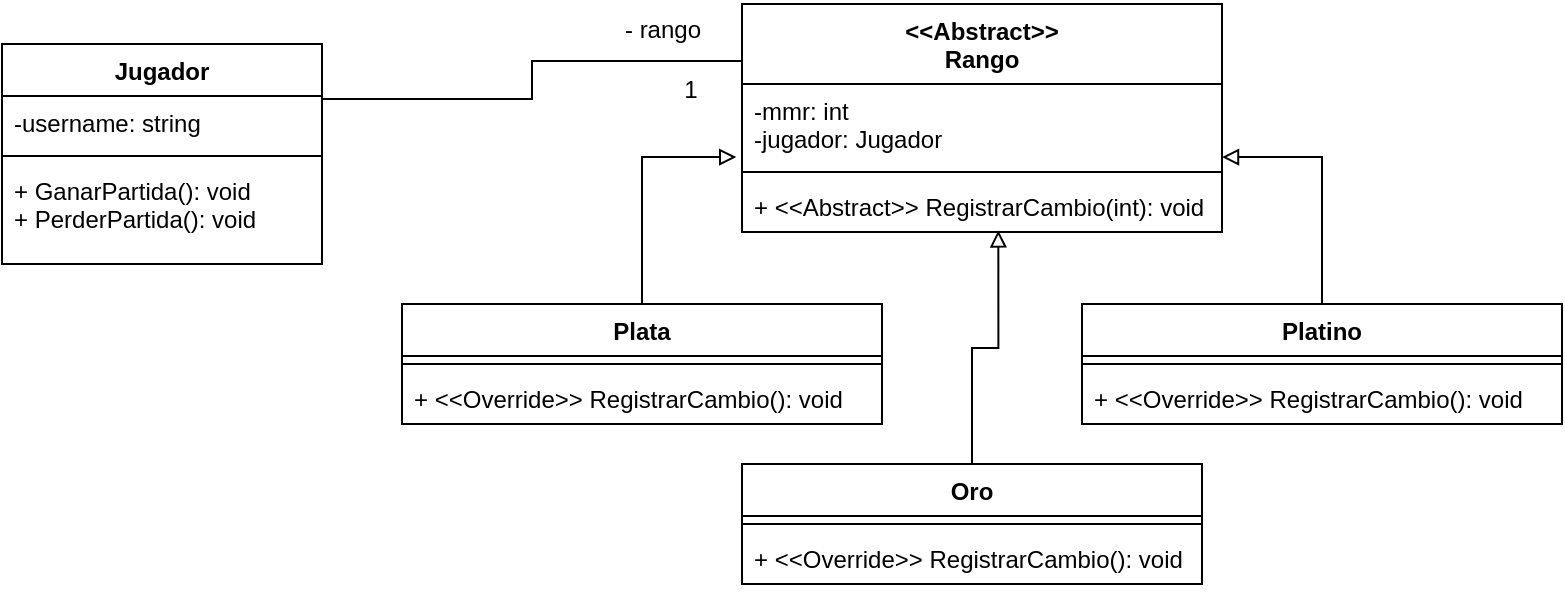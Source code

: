 <mxfile version="24.7.14">
  <diagram name="Página-1" id="6OkhViUwXYsMdIaesQhy">
    <mxGraphModel dx="969" dy="530" grid="1" gridSize="10" guides="1" tooltips="1" connect="1" arrows="1" fold="1" page="1" pageScale="1" pageWidth="827" pageHeight="1169" math="0" shadow="0">
      <root>
        <mxCell id="0" />
        <mxCell id="1" parent="0" />
        <mxCell id="9savWCH2HZjStE2X0XIJ-22" style="edgeStyle=orthogonalEdgeStyle;rounded=0;orthogonalLoop=1;jettySize=auto;html=1;exitX=1;exitY=0.25;exitDx=0;exitDy=0;entryX=0;entryY=0.25;entryDx=0;entryDy=0;endArrow=none;endFill=0;" edge="1" parent="1" source="9savWCH2HZjStE2X0XIJ-1" target="9savWCH2HZjStE2X0XIJ-5">
          <mxGeometry relative="1" as="geometry" />
        </mxCell>
        <mxCell id="9savWCH2HZjStE2X0XIJ-1" value="Jugador" style="swimlane;fontStyle=1;align=center;verticalAlign=top;childLayout=stackLayout;horizontal=1;startSize=26;horizontalStack=0;resizeParent=1;resizeParentMax=0;resizeLast=0;collapsible=1;marginBottom=0;whiteSpace=wrap;html=1;" vertex="1" parent="1">
          <mxGeometry x="70" y="150" width="160" height="110" as="geometry" />
        </mxCell>
        <mxCell id="9savWCH2HZjStE2X0XIJ-2" value="-username: string" style="text;strokeColor=none;fillColor=none;align=left;verticalAlign=top;spacingLeft=4;spacingRight=4;overflow=hidden;rotatable=0;points=[[0,0.5],[1,0.5]];portConstraint=eastwest;whiteSpace=wrap;html=1;" vertex="1" parent="9savWCH2HZjStE2X0XIJ-1">
          <mxGeometry y="26" width="160" height="26" as="geometry" />
        </mxCell>
        <mxCell id="9savWCH2HZjStE2X0XIJ-3" value="" style="line;strokeWidth=1;fillColor=none;align=left;verticalAlign=middle;spacingTop=-1;spacingLeft=3;spacingRight=3;rotatable=0;labelPosition=right;points=[];portConstraint=eastwest;strokeColor=inherit;" vertex="1" parent="9savWCH2HZjStE2X0XIJ-1">
          <mxGeometry y="52" width="160" height="8" as="geometry" />
        </mxCell>
        <mxCell id="9savWCH2HZjStE2X0XIJ-4" value="+ GanarPartida(): void&lt;div&gt;+ PerderPartida(): void&lt;br&gt;&lt;/div&gt;" style="text;strokeColor=none;fillColor=none;align=left;verticalAlign=top;spacingLeft=4;spacingRight=4;overflow=hidden;rotatable=0;points=[[0,0.5],[1,0.5]];portConstraint=eastwest;whiteSpace=wrap;html=1;" vertex="1" parent="9savWCH2HZjStE2X0XIJ-1">
          <mxGeometry y="60" width="160" height="50" as="geometry" />
        </mxCell>
        <mxCell id="9savWCH2HZjStE2X0XIJ-5" value="&lt;div&gt;&amp;lt;&amp;lt;Abstract&amp;gt;&amp;gt;&lt;/div&gt;Rango" style="swimlane;fontStyle=1;align=center;verticalAlign=top;childLayout=stackLayout;horizontal=1;startSize=40;horizontalStack=0;resizeParent=1;resizeParentMax=0;resizeLast=0;collapsible=1;marginBottom=0;whiteSpace=wrap;html=1;" vertex="1" parent="1">
          <mxGeometry x="440" y="130" width="240" height="114" as="geometry" />
        </mxCell>
        <mxCell id="9savWCH2HZjStE2X0XIJ-6" value="-mmr: int&lt;div&gt;-jugador: Jugador&lt;/div&gt;&lt;div&gt;&lt;br&gt;&lt;/div&gt;" style="text;strokeColor=none;fillColor=none;align=left;verticalAlign=top;spacingLeft=4;spacingRight=4;overflow=hidden;rotatable=0;points=[[0,0.5],[1,0.5]];portConstraint=eastwest;whiteSpace=wrap;html=1;" vertex="1" parent="9savWCH2HZjStE2X0XIJ-5">
          <mxGeometry y="40" width="240" height="40" as="geometry" />
        </mxCell>
        <mxCell id="9savWCH2HZjStE2X0XIJ-7" value="" style="line;strokeWidth=1;fillColor=none;align=left;verticalAlign=middle;spacingTop=-1;spacingLeft=3;spacingRight=3;rotatable=0;labelPosition=right;points=[];portConstraint=eastwest;strokeColor=inherit;" vertex="1" parent="9savWCH2HZjStE2X0XIJ-5">
          <mxGeometry y="80" width="240" height="8" as="geometry" />
        </mxCell>
        <mxCell id="9savWCH2HZjStE2X0XIJ-8" value="+ &amp;lt;&amp;lt;Abstract&amp;gt;&amp;gt; RegistrarCambio(int): void" style="text;strokeColor=none;fillColor=none;align=left;verticalAlign=top;spacingLeft=4;spacingRight=4;overflow=hidden;rotatable=0;points=[[0,0.5],[1,0.5]];portConstraint=eastwest;whiteSpace=wrap;html=1;" vertex="1" parent="9savWCH2HZjStE2X0XIJ-5">
          <mxGeometry y="88" width="240" height="26" as="geometry" />
        </mxCell>
        <mxCell id="9savWCH2HZjStE2X0XIJ-9" value="Plata" style="swimlane;fontStyle=1;align=center;verticalAlign=top;childLayout=stackLayout;horizontal=1;startSize=26;horizontalStack=0;resizeParent=1;resizeParentMax=0;resizeLast=0;collapsible=1;marginBottom=0;whiteSpace=wrap;html=1;" vertex="1" parent="1">
          <mxGeometry x="270" y="280" width="240" height="60" as="geometry" />
        </mxCell>
        <mxCell id="9savWCH2HZjStE2X0XIJ-11" value="" style="line;strokeWidth=1;fillColor=none;align=left;verticalAlign=middle;spacingTop=-1;spacingLeft=3;spacingRight=3;rotatable=0;labelPosition=right;points=[];portConstraint=eastwest;strokeColor=inherit;" vertex="1" parent="9savWCH2HZjStE2X0XIJ-9">
          <mxGeometry y="26" width="240" height="8" as="geometry" />
        </mxCell>
        <mxCell id="9savWCH2HZjStE2X0XIJ-12" value="+ &amp;lt;&amp;lt;Override&lt;span style=&quot;background-color: initial;&quot;&gt;&amp;gt;&amp;gt; RegistrarCambio(): void&lt;/span&gt;" style="text;strokeColor=none;fillColor=none;align=left;verticalAlign=top;spacingLeft=4;spacingRight=4;overflow=hidden;rotatable=0;points=[[0,0.5],[1,0.5]];portConstraint=eastwest;whiteSpace=wrap;html=1;" vertex="1" parent="9savWCH2HZjStE2X0XIJ-9">
          <mxGeometry y="34" width="240" height="26" as="geometry" />
        </mxCell>
        <mxCell id="9savWCH2HZjStE2X0XIJ-13" value="Oro" style="swimlane;fontStyle=1;align=center;verticalAlign=top;childLayout=stackLayout;horizontal=1;startSize=26;horizontalStack=0;resizeParent=1;resizeParentMax=0;resizeLast=0;collapsible=1;marginBottom=0;whiteSpace=wrap;html=1;" vertex="1" parent="1">
          <mxGeometry x="440" y="360" width="230" height="60" as="geometry" />
        </mxCell>
        <mxCell id="9savWCH2HZjStE2X0XIJ-14" value="" style="line;strokeWidth=1;fillColor=none;align=left;verticalAlign=middle;spacingTop=-1;spacingLeft=3;spacingRight=3;rotatable=0;labelPosition=right;points=[];portConstraint=eastwest;strokeColor=inherit;" vertex="1" parent="9savWCH2HZjStE2X0XIJ-13">
          <mxGeometry y="26" width="230" height="8" as="geometry" />
        </mxCell>
        <mxCell id="9savWCH2HZjStE2X0XIJ-15" value="+ &amp;lt;&amp;lt;Override&lt;span style=&quot;background-color: initial;&quot;&gt;&amp;gt;&amp;gt; RegistrarCambio(): void&lt;/span&gt;" style="text;strokeColor=none;fillColor=none;align=left;verticalAlign=top;spacingLeft=4;spacingRight=4;overflow=hidden;rotatable=0;points=[[0,0.5],[1,0.5]];portConstraint=eastwest;whiteSpace=wrap;html=1;" vertex="1" parent="9savWCH2HZjStE2X0XIJ-13">
          <mxGeometry y="34" width="230" height="26" as="geometry" />
        </mxCell>
        <mxCell id="9savWCH2HZjStE2X0XIJ-16" value="Platino" style="swimlane;fontStyle=1;align=center;verticalAlign=top;childLayout=stackLayout;horizontal=1;startSize=26;horizontalStack=0;resizeParent=1;resizeParentMax=0;resizeLast=0;collapsible=1;marginBottom=0;whiteSpace=wrap;html=1;" vertex="1" parent="1">
          <mxGeometry x="610" y="280" width="240" height="60" as="geometry" />
        </mxCell>
        <mxCell id="9savWCH2HZjStE2X0XIJ-17" value="" style="line;strokeWidth=1;fillColor=none;align=left;verticalAlign=middle;spacingTop=-1;spacingLeft=3;spacingRight=3;rotatable=0;labelPosition=right;points=[];portConstraint=eastwest;strokeColor=inherit;" vertex="1" parent="9savWCH2HZjStE2X0XIJ-16">
          <mxGeometry y="26" width="240" height="8" as="geometry" />
        </mxCell>
        <mxCell id="9savWCH2HZjStE2X0XIJ-18" value="+ &amp;lt;&amp;lt;Override&lt;span style=&quot;background-color: initial;&quot;&gt;&amp;gt;&amp;gt; RegistrarCambio(): void&lt;/span&gt;" style="text;strokeColor=none;fillColor=none;align=left;verticalAlign=top;spacingLeft=4;spacingRight=4;overflow=hidden;rotatable=0;points=[[0,0.5],[1,0.5]];portConstraint=eastwest;whiteSpace=wrap;html=1;" vertex="1" parent="9savWCH2HZjStE2X0XIJ-16">
          <mxGeometry y="34" width="240" height="26" as="geometry" />
        </mxCell>
        <mxCell id="9savWCH2HZjStE2X0XIJ-19" style="edgeStyle=orthogonalEdgeStyle;rounded=0;orthogonalLoop=1;jettySize=auto;html=1;exitX=0.5;exitY=0;exitDx=0;exitDy=0;entryX=-0.012;entryY=0.913;entryDx=0;entryDy=0;entryPerimeter=0;endArrow=block;endFill=0;" edge="1" parent="1" source="9savWCH2HZjStE2X0XIJ-9" target="9savWCH2HZjStE2X0XIJ-6">
          <mxGeometry relative="1" as="geometry" />
        </mxCell>
        <mxCell id="9savWCH2HZjStE2X0XIJ-20" style="edgeStyle=orthogonalEdgeStyle;rounded=0;orthogonalLoop=1;jettySize=auto;html=1;exitX=0.5;exitY=0;exitDx=0;exitDy=0;entryX=0.534;entryY=0.969;entryDx=0;entryDy=0;entryPerimeter=0;endArrow=block;endFill=0;" edge="1" parent="1" source="9savWCH2HZjStE2X0XIJ-13" target="9savWCH2HZjStE2X0XIJ-8">
          <mxGeometry relative="1" as="geometry" />
        </mxCell>
        <mxCell id="9savWCH2HZjStE2X0XIJ-21" style="edgeStyle=orthogonalEdgeStyle;rounded=0;orthogonalLoop=1;jettySize=auto;html=1;exitX=0.5;exitY=0;exitDx=0;exitDy=0;entryX=1;entryY=0.913;entryDx=0;entryDy=0;entryPerimeter=0;endArrow=block;endFill=0;" edge="1" parent="1" source="9savWCH2HZjStE2X0XIJ-16" target="9savWCH2HZjStE2X0XIJ-6">
          <mxGeometry relative="1" as="geometry" />
        </mxCell>
        <mxCell id="9savWCH2HZjStE2X0XIJ-23" value="- rango" style="text;html=1;align=center;verticalAlign=middle;resizable=0;points=[];autosize=1;strokeColor=none;fillColor=none;" vertex="1" parent="1">
          <mxGeometry x="370" y="128" width="60" height="30" as="geometry" />
        </mxCell>
        <mxCell id="9savWCH2HZjStE2X0XIJ-24" value="1" style="text;html=1;align=center;verticalAlign=middle;resizable=0;points=[];autosize=1;strokeColor=none;fillColor=none;" vertex="1" parent="1">
          <mxGeometry x="399" y="158" width="30" height="30" as="geometry" />
        </mxCell>
      </root>
    </mxGraphModel>
  </diagram>
</mxfile>
